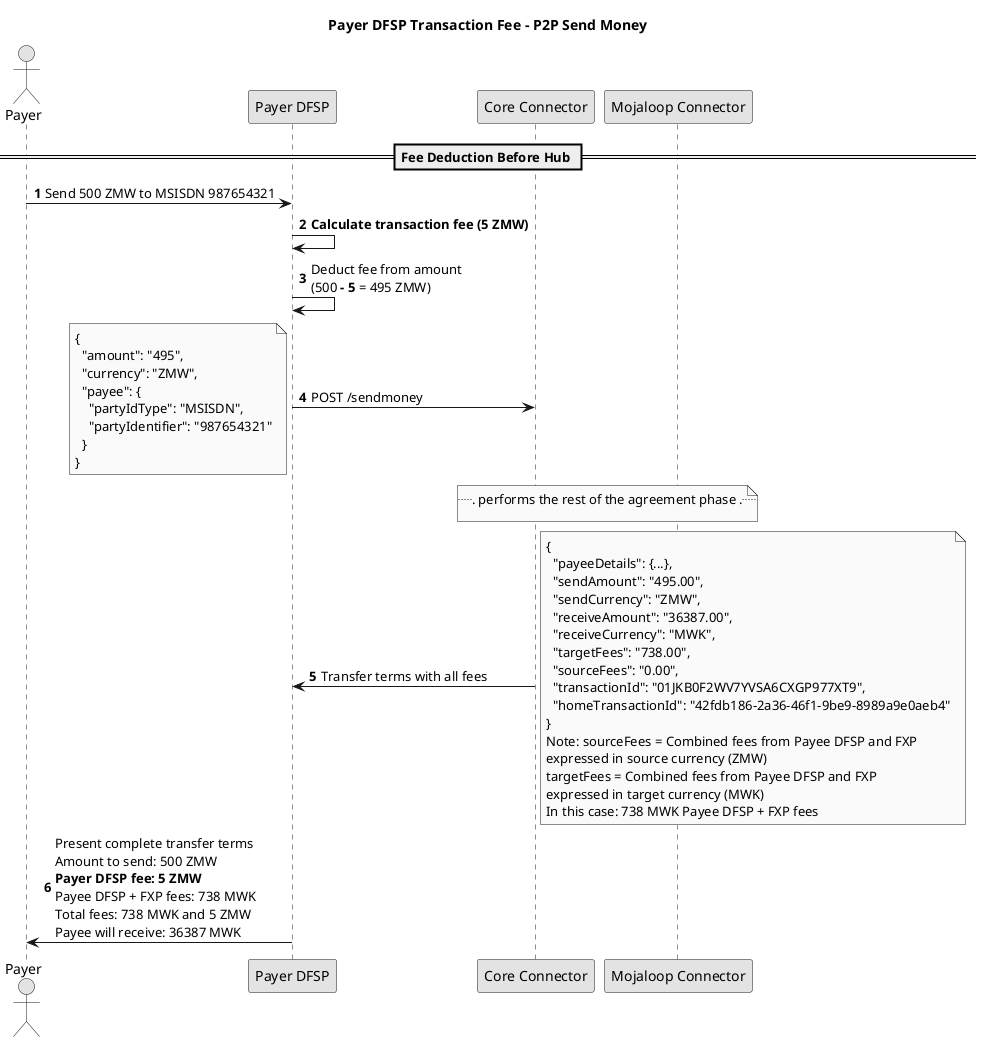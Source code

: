 @startuml PayerDFSP_P2P_Fees - agreement
title Payer DFSP Transaction Fee - P2P Send Money
skinparam monochrome true
autonumber

actor "Payer" as Payer
participant "Payer DFSP" as PayerFSP
participant "Core Connector" as CC
participant "Mojaloop Connector" as MC

== Fee Deduction Before Hub ==
Payer -> PayerFSP: Send 500 ZMW to MSISDN 987654321
PayerFSP -> PayerFSP: **Calculate transaction fee (5 ZMW)**
PayerFSP -> PayerFSP: Deduct fee from amount\n(500 **- 5** = 495 ZMW)

PayerFSP -> CC: POST /sendmoney
note left
{
  "amount": "495",
  "currency": "ZMW",
  "payee": {
    "partyIdType": "MSISDN",
    "partyIdentifier": "987654321"
  }
}
end note
note over MC, CC: ... performs the rest of the agreement phase ...

CC -> PayerFSP: Transfer terms with all fees
note right
{
  "payeeDetails": {...},
  "sendAmount": "495.00",
  "sendCurrency": "ZMW",
  "receiveAmount": "36387.00",
  "receiveCurrency": "MWK",
  "targetFees": "738.00",
  "sourceFees": "0.00",
  "transactionId": "01JKB0F2WV7YVSA6CXGP977XT9",
  "homeTransactionId": "42fdb186-2a36-46f1-9be9-8989a9e0aeb4"
}
Note: sourceFees = Combined fees from Payee DFSP and FXP 
expressed in source currency (ZMW)
targetFees = Combined fees from Payee DFSP and FXP 
expressed in target currency (MWK)
In this case: 738 MWK Payee DFSP + FXP fees
end note

PayerFSP -> Payer: Present complete transfer terms\nAmount to send: 500 ZMW\n**Payer DFSP fee: 5 ZMW**\nPayee DFSP + FXP fees: 738 MWK\nTotal fees: 738 MWK and 5 ZMW\nPayee will receive: 36387 MWK


@enduml
